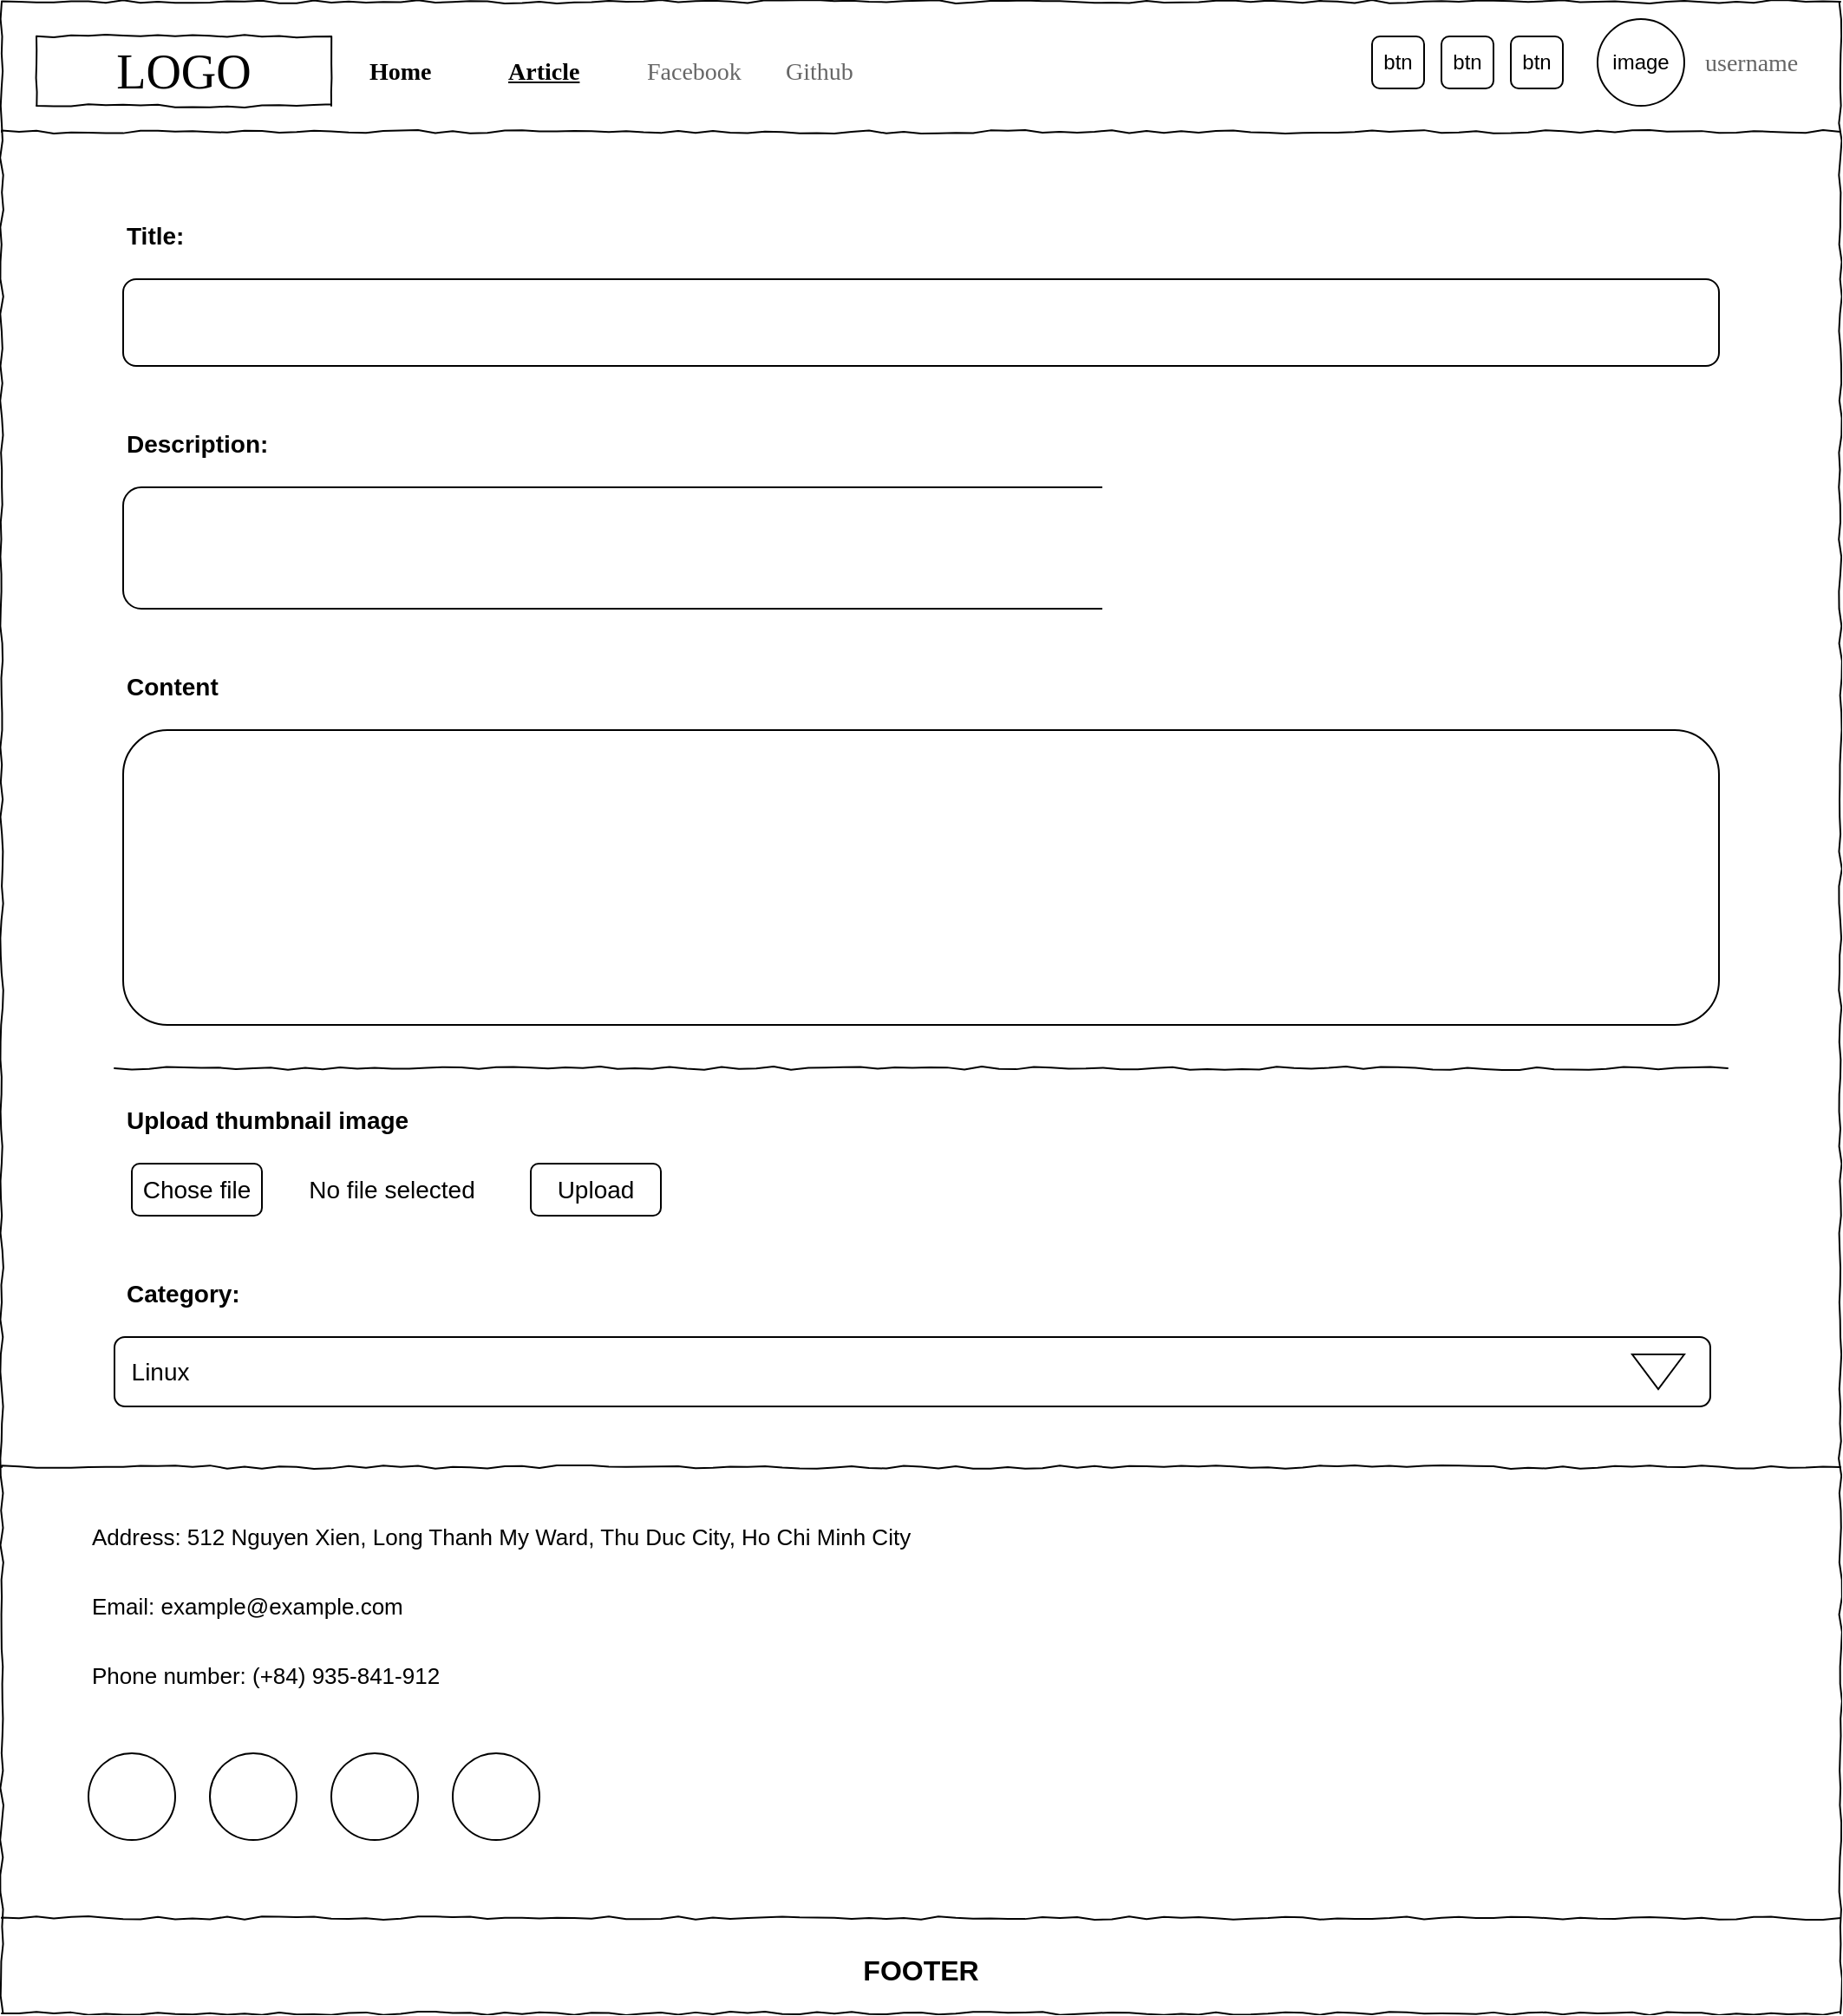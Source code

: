 <mxfile version="20.6.2" type="device"><diagram name="Page-1" id="03018318-947c-dd8e-b7a3-06fadd420f32"><mxGraphModel dx="1531" dy="1464" grid="1" gridSize="10" guides="1" tooltips="1" connect="1" arrows="1" fold="1" page="1" pageScale="1" pageWidth="1169" pageHeight="827" background="none" math="0" shadow="0"><root><mxCell id="0"/><mxCell id="1" parent="0"/><mxCell id="677b7b8949515195-1" value="" style="whiteSpace=wrap;html=1;rounded=0;shadow=0;labelBackgroundColor=none;strokeColor=#000000;strokeWidth=1;fillColor=none;fontFamily=Verdana;fontSize=12;fontColor=#000000;align=center;comic=1;" parent="1" vertex="1"><mxGeometry x="55" y="20" width="1060" height="1160" as="geometry"/></mxCell><mxCell id="677b7b8949515195-2" value="LOGO" style="whiteSpace=wrap;html=1;rounded=0;shadow=0;labelBackgroundColor=none;strokeWidth=1;fontFamily=Verdana;fontSize=28;align=center;comic=1;" parent="1" vertex="1"><mxGeometry x="75" y="40" width="170" height="40" as="geometry"/></mxCell><mxCell id="677b7b8949515195-4" value="Home" style="text;html=1;points=[];align=left;verticalAlign=top;spacingTop=-4;fontSize=14;fontFamily=Verdana;fontStyle=1" parent="1" vertex="1"><mxGeometry x="265" y="50" width="60" height="20" as="geometry"/></mxCell><mxCell id="677b7b8949515195-5" value="Article" style="text;html=1;points=[];align=left;verticalAlign=top;spacingTop=-4;fontSize=14;fontFamily=Verdana;fontStyle=5" parent="1" vertex="1"><mxGeometry x="345" y="50" width="60" height="20" as="geometry"/></mxCell><mxCell id="677b7b8949515195-7" value="Github" style="text;html=1;points=[];align=left;verticalAlign=top;spacingTop=-4;fontSize=14;fontFamily=Verdana;fontColor=#666666;" parent="1" vertex="1"><mxGeometry x="505" y="50" width="60" height="20" as="geometry"/></mxCell><mxCell id="677b7b8949515195-9" value="" style="line;strokeWidth=1;html=1;rounded=0;shadow=0;labelBackgroundColor=none;fillColor=none;fontFamily=Verdana;fontSize=14;fontColor=#000000;align=center;comic=1;" parent="1" vertex="1"><mxGeometry x="55" y="90" width="1060" height="10" as="geometry"/></mxCell><mxCell id="m5TlFS0VJs0P4WN3rbQY-3" value="&lt;span style=&quot;&quot;&gt;image&lt;/span&gt;" style="ellipse;whiteSpace=wrap;html=1;aspect=fixed;fontColor=#000000;labelBackgroundColor=#FFFFFF;fillColor=none;" parent="1" vertex="1"><mxGeometry x="975" y="30" width="50" height="50" as="geometry"/></mxCell><mxCell id="m5TlFS0VJs0P4WN3rbQY-1" value="Facebook" style="text;html=1;points=[];align=left;verticalAlign=top;spacingTop=-4;fontSize=14;fontFamily=Verdana;fontColor=#666666;" parent="1" vertex="1"><mxGeometry x="425" y="50" width="60" height="20" as="geometry"/></mxCell><mxCell id="m5TlFS0VJs0P4WN3rbQY-4" value="username" style="text;html=1;points=[];align=left;verticalAlign=top;spacingTop=-4;fontSize=14;fontFamily=Verdana;fontColor=#666666;" parent="1" vertex="1"><mxGeometry x="1035" y="45" width="60" height="20" as="geometry"/></mxCell><mxCell id="m5TlFS0VJs0P4WN3rbQY-28" value="" style="line;strokeWidth=1;html=1;rounded=0;shadow=0;labelBackgroundColor=none;fillColor=none;fontFamily=Verdana;fontSize=14;fontColor=#000000;align=center;comic=1;" parent="1" vertex="1"><mxGeometry x="55" y="860" width="1060" height="10" as="geometry"/></mxCell><mxCell id="m5TlFS0VJs0P4WN3rbQY-29" value="" style="line;strokeWidth=1;html=1;rounded=0;shadow=0;labelBackgroundColor=none;fillColor=none;fontFamily=Verdana;fontSize=14;fontColor=#000000;align=center;comic=1;" parent="1" vertex="1"><mxGeometry x="55" y="1120" width="1060" height="10" as="geometry"/></mxCell><mxCell id="m5TlFS0VJs0P4WN3rbQY-30" value="" style="ellipse;whiteSpace=wrap;html=1;aspect=fixed;labelBackgroundColor=none;fontSize=18;fontColor=default;fillColor=none;" parent="1" vertex="1"><mxGeometry x="105" y="1030" width="50" height="50" as="geometry"/></mxCell><mxCell id="m5TlFS0VJs0P4WN3rbQY-31" value="" style="ellipse;whiteSpace=wrap;html=1;aspect=fixed;labelBackgroundColor=none;fontSize=18;fontColor=default;fillColor=none;" parent="1" vertex="1"><mxGeometry x="175" y="1030" width="50" height="50" as="geometry"/></mxCell><mxCell id="m5TlFS0VJs0P4WN3rbQY-32" value="" style="ellipse;whiteSpace=wrap;html=1;aspect=fixed;labelBackgroundColor=none;fontSize=18;fontColor=default;fillColor=none;" parent="1" vertex="1"><mxGeometry x="315" y="1030" width="50" height="50" as="geometry"/></mxCell><mxCell id="m5TlFS0VJs0P4WN3rbQY-33" value="" style="ellipse;whiteSpace=wrap;html=1;aspect=fixed;labelBackgroundColor=none;fontSize=18;fontColor=default;fillColor=none;" parent="1" vertex="1"><mxGeometry x="245" y="1030" width="50" height="50" as="geometry"/></mxCell><mxCell id="m5TlFS0VJs0P4WN3rbQY-34" value="Address: 512 Nguyen Xien, Long Thanh My Ward, Thu Duc City, Ho Chi Minh City" style="text;html=1;strokeColor=none;fillColor=none;align=left;verticalAlign=middle;whiteSpace=wrap;rounded=0;labelBackgroundColor=none;fontSize=13;fontColor=default;" parent="1" vertex="1"><mxGeometry x="105" y="890" width="780" height="30" as="geometry"/></mxCell><mxCell id="m5TlFS0VJs0P4WN3rbQY-35" value="Email: example@example.com" style="text;html=1;strokeColor=none;fillColor=none;align=left;verticalAlign=middle;whiteSpace=wrap;rounded=0;labelBackgroundColor=none;fontSize=13;fontColor=default;" parent="1" vertex="1"><mxGeometry x="105" y="930" width="780" height="30" as="geometry"/></mxCell><mxCell id="m5TlFS0VJs0P4WN3rbQY-36" value="Phone number: (+84) 935-841-912" style="text;html=1;strokeColor=none;fillColor=none;align=left;verticalAlign=middle;whiteSpace=wrap;rounded=0;labelBackgroundColor=none;fontSize=13;fontColor=default;" parent="1" vertex="1"><mxGeometry x="105" y="970" width="780" height="30" as="geometry"/></mxCell><mxCell id="m5TlFS0VJs0P4WN3rbQY-37" value="FOOTER" style="text;html=1;strokeColor=none;fillColor=none;align=center;verticalAlign=middle;whiteSpace=wrap;rounded=0;labelBackgroundColor=none;fontSize=16;fontColor=default;fontStyle=1" parent="1" vertex="1"><mxGeometry x="555" y="1140" width="60" height="30" as="geometry"/></mxCell><mxCell id="y3OLTXR0EDxjqYJ4_taz-1" value="btn" style="rounded=1;whiteSpace=wrap;html=1;" parent="1" vertex="1"><mxGeometry x="925" y="40" width="30" height="30" as="geometry"/></mxCell><mxCell id="y3OLTXR0EDxjqYJ4_taz-4" value="btn" style="rounded=1;whiteSpace=wrap;html=1;" parent="1" vertex="1"><mxGeometry x="885" y="40" width="30" height="30" as="geometry"/></mxCell><mxCell id="y3OLTXR0EDxjqYJ4_taz-5" value="btn" style="rounded=1;whiteSpace=wrap;html=1;" parent="1" vertex="1"><mxGeometry x="845" y="40" width="30" height="30" as="geometry"/></mxCell><mxCell id="w2aNeMtCfNMEdejtsuDa-1" value="&lt;font size=&quot;1&quot; style=&quot;&quot;&gt;&lt;b style=&quot;font-size: 14px;&quot;&gt;Title:&lt;/b&gt;&lt;/font&gt;" style="text;html=1;strokeColor=none;fillColor=none;align=left;verticalAlign=middle;whiteSpace=wrap;rounded=0;" vertex="1" parent="1"><mxGeometry x="125" y="140" width="60" height="30" as="geometry"/></mxCell><mxCell id="w2aNeMtCfNMEdejtsuDa-2" value="" style="rounded=1;whiteSpace=wrap;html=1;fontSize=14;" vertex="1" parent="1"><mxGeometry x="125" y="180" width="920" height="50" as="geometry"/></mxCell><mxCell id="w2aNeMtCfNMEdejtsuDa-3" value="&lt;font size=&quot;1&quot; style=&quot;&quot;&gt;&lt;b style=&quot;font-size: 14px;&quot;&gt;Description:&lt;/b&gt;&lt;/font&gt;" style="text;html=1;strokeColor=none;fillColor=none;align=left;verticalAlign=middle;whiteSpace=wrap;rounded=0;" vertex="1" parent="1"><mxGeometry x="125" y="260" width="60" height="30" as="geometry"/></mxCell><mxCell id="w2aNeMtCfNMEdejtsuDa-4" value="" style="rounded=1;whiteSpace=wrap;html=1;fontSize=14;" vertex="1" parent="1"><mxGeometry x="125" y="300" width="920" height="70" as="geometry"/></mxCell><mxCell id="w2aNeMtCfNMEdejtsuDa-5" value="" style="rounded=1;whiteSpace=wrap;html=1;fontSize=14;" vertex="1" parent="1"><mxGeometry x="125" y="440" width="920" height="170" as="geometry"/></mxCell><mxCell id="w2aNeMtCfNMEdejtsuDa-6" value="&lt;font size=&quot;1&quot; style=&quot;&quot;&gt;&lt;b style=&quot;font-size: 14px;&quot;&gt;Content&lt;/b&gt;&lt;/font&gt;" style="text;html=1;strokeColor=none;fillColor=none;align=left;verticalAlign=middle;whiteSpace=wrap;rounded=0;" vertex="1" parent="1"><mxGeometry x="125" y="400" width="60" height="30" as="geometry"/></mxCell><mxCell id="w2aNeMtCfNMEdejtsuDa-7" value="Chose file" style="rounded=1;whiteSpace=wrap;html=1;fontSize=14;" vertex="1" parent="1"><mxGeometry x="130" y="690" width="75" height="30" as="geometry"/></mxCell><mxCell id="w2aNeMtCfNMEdejtsuDa-8" value="" style="line;strokeWidth=1;html=1;rounded=0;shadow=0;labelBackgroundColor=none;fillColor=none;fontFamily=Verdana;fontSize=14;fontColor=#000000;align=center;comic=1;" vertex="1" parent="1"><mxGeometry x="120" y="630" width="930" height="10" as="geometry"/></mxCell><mxCell id="w2aNeMtCfNMEdejtsuDa-9" value="&lt;font size=&quot;1&quot; style=&quot;&quot;&gt;&lt;b style=&quot;font-size: 14px;&quot;&gt;Upload thumbnail image&lt;/b&gt;&lt;/font&gt;" style="text;html=1;strokeColor=none;fillColor=none;align=left;verticalAlign=middle;whiteSpace=wrap;rounded=0;" vertex="1" parent="1"><mxGeometry x="125" y="650" width="195" height="30" as="geometry"/></mxCell><mxCell id="w2aNeMtCfNMEdejtsuDa-10" value="No file selected" style="text;html=1;strokeColor=none;fillColor=none;align=center;verticalAlign=middle;whiteSpace=wrap;rounded=0;fontSize=14;" vertex="1" parent="1"><mxGeometry x="220" y="690" width="120" height="30" as="geometry"/></mxCell><mxCell id="w2aNeMtCfNMEdejtsuDa-11" value="Upload" style="rounded=1;whiteSpace=wrap;html=1;fontSize=14;" vertex="1" parent="1"><mxGeometry x="360" y="690" width="75" height="30" as="geometry"/></mxCell><mxCell id="w2aNeMtCfNMEdejtsuDa-13" value="&amp;nbsp; Linux" style="rounded=1;whiteSpace=wrap;html=1;fontSize=14;align=left;" vertex="1" parent="1"><mxGeometry x="120" y="790" width="920" height="40" as="geometry"/></mxCell><mxCell id="w2aNeMtCfNMEdejtsuDa-14" value="&lt;font size=&quot;1&quot; style=&quot;&quot;&gt;&lt;b style=&quot;font-size: 14px;&quot;&gt;Category:&lt;/b&gt;&lt;/font&gt;" style="text;html=1;strokeColor=none;fillColor=none;align=left;verticalAlign=middle;whiteSpace=wrap;rounded=0;" vertex="1" parent="1"><mxGeometry x="125" y="750" width="195" height="30" as="geometry"/></mxCell><mxCell id="w2aNeMtCfNMEdejtsuDa-15" value="" style="triangle;whiteSpace=wrap;html=1;fontSize=14;rotation=90;" vertex="1" parent="1"><mxGeometry x="1000" y="795" width="20" height="30" as="geometry"/></mxCell></root></mxGraphModel></diagram></mxfile>